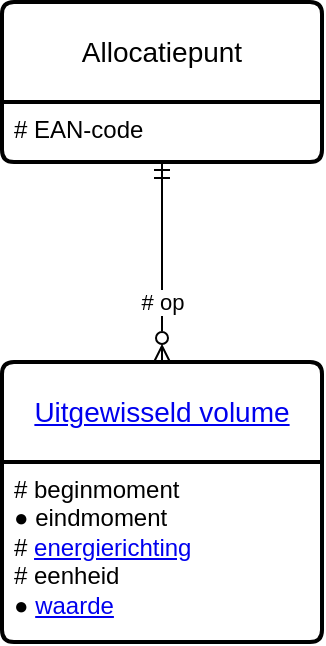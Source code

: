<mxfile version="25.0.3">
  <diagram name="Pagina-1" id="hjiToe1_ZOf-AYvRISSp">
    <mxGraphModel dx="588" dy="547" grid="1" gridSize="10" guides="0" tooltips="1" connect="1" arrows="1" fold="1" page="1" pageScale="1" pageWidth="827" pageHeight="1169" math="0" shadow="0">
      <root>
        <mxCell id="0" />
        <mxCell id="1" parent="0" />
        <mxCell id="BK6vMqv7cdCsDTtU8rD8-1" value="Allocatiepunt" style="swimlane;childLayout=stackLayout;horizontal=1;startSize=50;horizontalStack=0;rounded=1;fontSize=14;fontStyle=0;strokeWidth=2;resizeParent=0;resizeLast=1;shadow=0;dashed=0;align=center;arcSize=4;whiteSpace=wrap;html=1;collapsible=0;" vertex="1" parent="1">
          <mxGeometry x="80" y="240" width="160" height="80" as="geometry" />
        </mxCell>
        <mxCell id="BK6vMqv7cdCsDTtU8rD8-2" value="# EAN-code" style="align=left;strokeColor=none;fillColor=none;spacingLeft=4;fontSize=12;verticalAlign=top;resizable=0;rotatable=0;part=1;html=1;" vertex="1" parent="BK6vMqv7cdCsDTtU8rD8-1">
          <mxGeometry y="50" width="160" height="30" as="geometry" />
        </mxCell>
        <mxCell id="BK6vMqv7cdCsDTtU8rD8-3" value="&lt;a href=&quot;https://begrippen.netbeheernederland.nl/energiesysteembeheer/nl/page/energie-uitwisseling&quot;&gt;Uitgewisseld volume&lt;/a&gt;" style="swimlane;childLayout=stackLayout;horizontal=1;startSize=50;horizontalStack=0;rounded=1;fontSize=14;fontStyle=0;strokeWidth=2;resizeParent=0;resizeLast=1;shadow=0;dashed=0;align=center;arcSize=4;whiteSpace=wrap;collapsible=0;html=1;" vertex="1" parent="1">
          <mxGeometry x="80" y="420" width="160" height="140" as="geometry" />
        </mxCell>
        <mxCell id="BK6vMqv7cdCsDTtU8rD8-4" value="&lt;div&gt;&lt;span style=&quot;background-color: initial;&quot;&gt;# beginmoment&lt;/span&gt;&lt;/div&gt;&lt;div&gt;&lt;span style=&quot;background-color: initial;&quot;&gt;● eindmoment&lt;/span&gt;&lt;/div&gt;&lt;div&gt;&lt;span style=&quot;background-color: initial;&quot;&gt;# &lt;a href=&quot;https://begrippen.netbeheernederland.nl/energiesysteembeheer/nl/page/afname&quot;&gt;energierichting&lt;/a&gt;&lt;/span&gt;&lt;/div&gt;&lt;div&gt;# eenheid&lt;br&gt;&lt;div&gt;● &lt;a href=&quot;https://begrippen.netbeheernederland.nl/energiesysteembeheer/nl/page/bieding-redispatch&quot;&gt;waarde&lt;/a&gt;&lt;/div&gt;&lt;/div&gt;" style="align=left;strokeColor=none;fillColor=none;spacingLeft=4;fontSize=12;verticalAlign=top;resizable=0;rotatable=0;part=1;html=1;" vertex="1" parent="BK6vMqv7cdCsDTtU8rD8-3">
          <mxGeometry y="50" width="160" height="90" as="geometry" />
        </mxCell>
        <mxCell id="BK6vMqv7cdCsDTtU8rD8-5" value="# op" style="endArrow=ERmandOne;html=1;rounded=0;startArrow=ERzeroToMany;startFill=0;endFill=0;" edge="1" parent="1" source="BK6vMqv7cdCsDTtU8rD8-3" target="BK6vMqv7cdCsDTtU8rD8-1">
          <mxGeometry x="-0.4" width="50" height="50" relative="1" as="geometry">
            <mxPoint x="30" y="350" as="sourcePoint" />
            <mxPoint x="80" y="300" as="targetPoint" />
            <mxPoint as="offset" />
          </mxGeometry>
        </mxCell>
      </root>
    </mxGraphModel>
  </diagram>
</mxfile>
